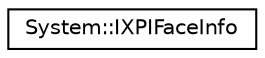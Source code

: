 digraph G
{
  edge [fontname="Helvetica",fontsize="10",labelfontname="Helvetica",labelfontsize="10"];
  node [fontname="Helvetica",fontsize="10",shape=record];
  rankdir="LR";
  Node1 [label="System::IXPIFaceInfo",height=0.2,width=0.4,color="black", fillcolor="white", style="filled",URL="$class_system_1_1_i_x_p_i_face_info.html"];
}
